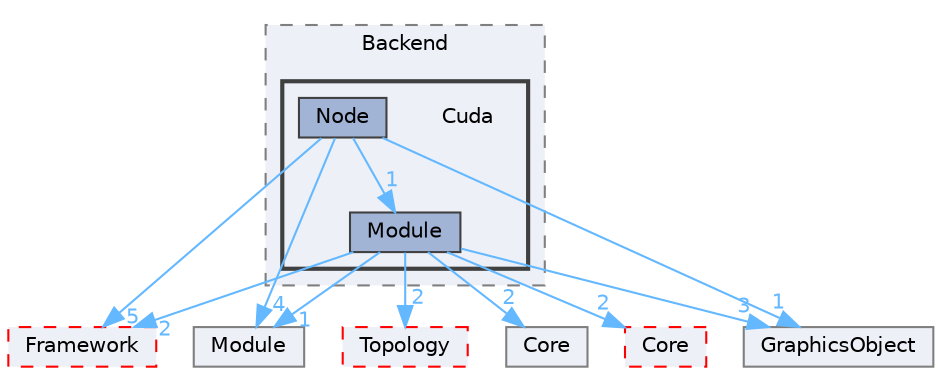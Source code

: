 digraph "D:/Peridyno/peridyno/src/Rendering/Engine/OpenGL/Backend/Cuda"
{
 // LATEX_PDF_SIZE
  bgcolor="transparent";
  edge [fontname=Helvetica,fontsize=10,labelfontname=Helvetica,labelfontsize=10];
  node [fontname=Helvetica,fontsize=10,shape=box,height=0.2,width=0.4];
  compound=true
  subgraph clusterdir_9b349ac776c3b571b21ae66c1e227ca2 {
    graph [ bgcolor="#edf0f7", pencolor="grey50", label="Backend", fontname=Helvetica,fontsize=10 style="filled,dashed", URL="dir_9b349ac776c3b571b21ae66c1e227ca2.html",tooltip=""]
  subgraph clusterdir_9393ac1a23519252fe810aa9ff8387d3 {
    graph [ bgcolor="#edf0f7", pencolor="grey25", label="", fontname=Helvetica,fontsize=10 style="filled,bold", URL="dir_9393ac1a23519252fe810aa9ff8387d3.html",tooltip=""]
    dir_9393ac1a23519252fe810aa9ff8387d3 [shape=plaintext, label="Cuda"];
  dir_10ba798bb900083ee073f49059db9820 [label="Module", fillcolor="#a2b4d6", color="grey25", style="filled", URL="dir_10ba798bb900083ee073f49059db9820.html",tooltip=""];
  dir_66bd32f4bf6dcb49ff359a08db3d32f4 [label="Node", fillcolor="#a2b4d6", color="grey25", style="filled", URL="dir_66bd32f4bf6dcb49ff359a08db3d32f4.html",tooltip=""];
  }
  }
  dir_72c161997c5186b0a4bbf39a44809cf4 [label="Framework", fillcolor="#edf0f7", color="red", style="filled,dashed", URL="dir_72c161997c5186b0a4bbf39a44809cf4.html",tooltip=""];
  dir_7ded34adb3e08c5a039f89f629ad7b33 [label="Topology", fillcolor="#edf0f7", color="red", style="filled,dashed", URL="dir_7ded34adb3e08c5a039f89f629ad7b33.html",tooltip=""];
  dir_f6326d44fcda266a5c0bd85411b77032 [label="Module", fillcolor="#edf0f7", color="grey50", style="filled", URL="dir_f6326d44fcda266a5c0bd85411b77032.html",tooltip=""];
  dir_4ad8273fa338df4f81dae295f2b3a96c [label="Core", fillcolor="#edf0f7", color="grey50", style="filled", URL="dir_4ad8273fa338df4f81dae295f2b3a96c.html",tooltip=""];
  dir_3846fc4ac3382a9568de01a32d2c864c [label="GraphicsObject", fillcolor="#edf0f7", color="grey50", style="filled", URL="dir_3846fc4ac3382a9568de01a32d2c864c.html",tooltip=""];
  dir_18ab09de471ddf4a6c726bf6f36eb1c9 [label="Core", fillcolor="#edf0f7", color="red", style="filled,dashed", URL="dir_18ab09de471ddf4a6c726bf6f36eb1c9.html",tooltip=""];
  dir_10ba798bb900083ee073f49059db9820->dir_18ab09de471ddf4a6c726bf6f36eb1c9 [headlabel="2", labeldistance=1.5 headhref="dir_000052_000014.html" href="dir_000052_000014.html" color="steelblue1" fontcolor="steelblue1"];
  dir_10ba798bb900083ee073f49059db9820->dir_3846fc4ac3382a9568de01a32d2c864c [headlabel="3", labeldistance=1.5 headhref="dir_000052_000029.html" href="dir_000052_000029.html" color="steelblue1" fontcolor="steelblue1"];
  dir_10ba798bb900083ee073f49059db9820->dir_4ad8273fa338df4f81dae295f2b3a96c [headlabel="2", labeldistance=1.5 headhref="dir_000052_000015.html" href="dir_000052_000015.html" color="steelblue1" fontcolor="steelblue1"];
  dir_10ba798bb900083ee073f49059db9820->dir_72c161997c5186b0a4bbf39a44809cf4 [headlabel="2", labeldistance=1.5 headhref="dir_000052_000027.html" href="dir_000052_000027.html" color="steelblue1" fontcolor="steelblue1"];
  dir_10ba798bb900083ee073f49059db9820->dir_7ded34adb3e08c5a039f89f629ad7b33 [headlabel="2", labeldistance=1.5 headhref="dir_000052_000081.html" href="dir_000052_000081.html" color="steelblue1" fontcolor="steelblue1"];
  dir_10ba798bb900083ee073f49059db9820->dir_f6326d44fcda266a5c0bd85411b77032 [headlabel="1", labeldistance=1.5 headhref="dir_000052_000054.html" href="dir_000052_000054.html" color="steelblue1" fontcolor="steelblue1"];
  dir_66bd32f4bf6dcb49ff359a08db3d32f4->dir_10ba798bb900083ee073f49059db9820 [headlabel="1", labeldistance=1.5 headhref="dir_000059_000052.html" href="dir_000059_000052.html" color="steelblue1" fontcolor="steelblue1"];
  dir_66bd32f4bf6dcb49ff359a08db3d32f4->dir_3846fc4ac3382a9568de01a32d2c864c [headlabel="1", labeldistance=1.5 headhref="dir_000059_000029.html" href="dir_000059_000029.html" color="steelblue1" fontcolor="steelblue1"];
  dir_66bd32f4bf6dcb49ff359a08db3d32f4->dir_72c161997c5186b0a4bbf39a44809cf4 [headlabel="5", labeldistance=1.5 headhref="dir_000059_000027.html" href="dir_000059_000027.html" color="steelblue1" fontcolor="steelblue1"];
  dir_66bd32f4bf6dcb49ff359a08db3d32f4->dir_f6326d44fcda266a5c0bd85411b77032 [headlabel="4", labeldistance=1.5 headhref="dir_000059_000054.html" href="dir_000059_000054.html" color="steelblue1" fontcolor="steelblue1"];
}
